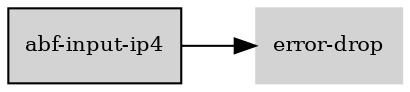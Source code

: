 digraph "abf_input_ip4_subgraph" {
  rankdir=LR;
  node [shape=box, style=filled, fontsize=10, color=lightgray, fontcolor=black, fillcolor=lightgray];
  "abf-input-ip4" [color=black, fontcolor=black, fillcolor=lightgray];
  edge [fontsize=8];
  "abf-input-ip4" -> "error-drop";
}
